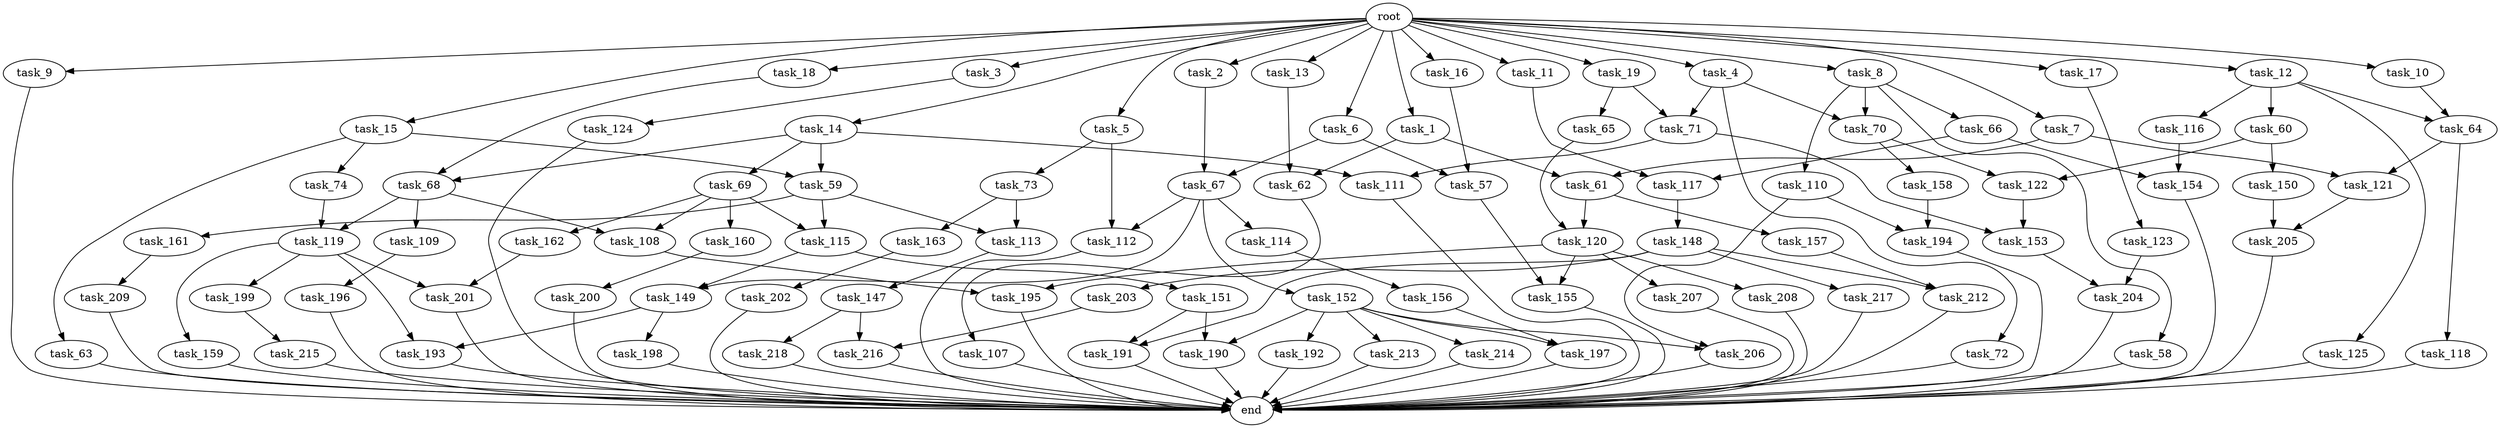 digraph G {
  root [size="0.000000"];
  task_1 [size="2.048000"];
  task_2 [size="2.048000"];
  task_3 [size="2.048000"];
  task_4 [size="2.048000"];
  task_5 [size="2.048000"];
  task_6 [size="2.048000"];
  task_7 [size="2.048000"];
  task_8 [size="2.048000"];
  task_9 [size="2.048000"];
  task_10 [size="2.048000"];
  task_11 [size="2.048000"];
  task_12 [size="2.048000"];
  task_13 [size="2.048000"];
  task_14 [size="2.048000"];
  task_15 [size="2.048000"];
  task_16 [size="2.048000"];
  task_17 [size="2.048000"];
  task_18 [size="2.048000"];
  task_19 [size="2.048000"];
  task_57 [size="1821066133.504000"];
  task_58 [size="841813590.016000"];
  task_59 [size="893353197.568000"];
  task_60 [size="841813590.016000"];
  task_61 [size="1271310319.616000"];
  task_62 [size="1460288880.640000"];
  task_63 [size="274877906.944000"];
  task_64 [size="1683627180.032000"];
  task_65 [size="1099511627.776000"];
  task_66 [size="841813590.016000"];
  task_67 [size="3109556322.304000"];
  task_68 [size="1460288880.640000"];
  task_69 [size="618475290.624000"];
  task_70 [size="1941325217.792000"];
  task_71 [size="2199023255.552000"];
  task_72 [size="1099511627.776000"];
  task_73 [size="154618822.656000"];
  task_74 [size="274877906.944000"];
  task_107 [size="154618822.656000"];
  task_108 [size="343597383.680000"];
  task_109 [size="68719476.736000"];
  task_110 [size="841813590.016000"];
  task_111 [size="1717986918.400000"];
  task_112 [size="1254130450.432000"];
  task_113 [size="1460288880.640000"];
  task_114 [size="1099511627.776000"];
  task_115 [size="343597383.680000"];
  task_116 [size="841813590.016000"];
  task_117 [size="1546188226.560000"];
  task_118 [size="1717986918.400000"];
  task_119 [size="137438953.472000"];
  task_120 [size="1460288880.640000"];
  task_121 [size="2147483648.000000"];
  task_122 [size="996432412.672000"];
  task_123 [size="618475290.624000"];
  task_124 [size="841813590.016000"];
  task_125 [size="841813590.016000"];
  task_147 [size="1099511627.776000"];
  task_148 [size="1099511627.776000"];
  task_149 [size="1717986918.400000"];
  task_150 [size="841813590.016000"];
  task_151 [size="618475290.624000"];
  task_152 [size="1099511627.776000"];
  task_153 [size="1941325217.792000"];
  task_154 [size="223338299.392000"];
  task_155 [size="584115552.256000"];
  task_156 [size="68719476.736000"];
  task_157 [size="841813590.016000"];
  task_158 [size="154618822.656000"];
  task_159 [size="618475290.624000"];
  task_160 [size="274877906.944000"];
  task_161 [size="68719476.736000"];
  task_162 [size="274877906.944000"];
  task_163 [size="1391569403.904000"];
  task_190 [size="584115552.256000"];
  task_191 [size="309237645.312000"];
  task_192 [size="429496729.600000"];
  task_193 [size="773094113.280000"];
  task_194 [size="1529008357.376000"];
  task_195 [size="584115552.256000"];
  task_196 [size="1099511627.776000"];
  task_197 [size="704374636.544000"];
  task_198 [size="154618822.656000"];
  task_199 [size="618475290.624000"];
  task_200 [size="618475290.624000"];
  task_201 [size="773094113.280000"];
  task_202 [size="274877906.944000"];
  task_203 [size="154618822.656000"];
  task_204 [size="1546188226.560000"];
  task_205 [size="343597383.680000"];
  task_206 [size="858993459.200000"];
  task_207 [size="429496729.600000"];
  task_208 [size="429496729.600000"];
  task_209 [size="1099511627.776000"];
  task_212 [size="429496729.600000"];
  task_213 [size="429496729.600000"];
  task_214 [size="429496729.600000"];
  task_215 [size="68719476.736000"];
  task_216 [size="1546188226.560000"];
  task_217 [size="154618822.656000"];
  task_218 [size="1391569403.904000"];
  end [size="0.000000"];

  root -> task_1 [size="1.000000"];
  root -> task_2 [size="1.000000"];
  root -> task_3 [size="1.000000"];
  root -> task_4 [size="1.000000"];
  root -> task_5 [size="1.000000"];
  root -> task_6 [size="1.000000"];
  root -> task_7 [size="1.000000"];
  root -> task_8 [size="1.000000"];
  root -> task_9 [size="1.000000"];
  root -> task_10 [size="1.000000"];
  root -> task_11 [size="1.000000"];
  root -> task_12 [size="1.000000"];
  root -> task_13 [size="1.000000"];
  root -> task_14 [size="1.000000"];
  root -> task_15 [size="1.000000"];
  root -> task_16 [size="1.000000"];
  root -> task_17 [size="1.000000"];
  root -> task_18 [size="1.000000"];
  root -> task_19 [size="1.000000"];
  task_1 -> task_61 [size="411041792.000000"];
  task_1 -> task_62 [size="411041792.000000"];
  task_2 -> task_67 [size="838860800.000000"];
  task_3 -> task_124 [size="411041792.000000"];
  task_4 -> task_70 [size="536870912.000000"];
  task_4 -> task_71 [size="536870912.000000"];
  task_4 -> task_72 [size="536870912.000000"];
  task_5 -> task_73 [size="75497472.000000"];
  task_5 -> task_112 [size="75497472.000000"];
  task_6 -> task_57 [size="679477248.000000"];
  task_6 -> task_67 [size="679477248.000000"];
  task_7 -> task_61 [size="209715200.000000"];
  task_7 -> task_121 [size="209715200.000000"];
  task_8 -> task_58 [size="411041792.000000"];
  task_8 -> task_66 [size="411041792.000000"];
  task_8 -> task_70 [size="411041792.000000"];
  task_8 -> task_110 [size="411041792.000000"];
  task_9 -> end [size="1.000000"];
  task_10 -> task_64 [size="411041792.000000"];
  task_11 -> task_117 [size="679477248.000000"];
  task_12 -> task_60 [size="411041792.000000"];
  task_12 -> task_64 [size="411041792.000000"];
  task_12 -> task_116 [size="411041792.000000"];
  task_12 -> task_125 [size="411041792.000000"];
  task_13 -> task_62 [size="301989888.000000"];
  task_14 -> task_59 [size="301989888.000000"];
  task_14 -> task_68 [size="301989888.000000"];
  task_14 -> task_69 [size="301989888.000000"];
  task_14 -> task_111 [size="301989888.000000"];
  task_15 -> task_59 [size="134217728.000000"];
  task_15 -> task_63 [size="134217728.000000"];
  task_15 -> task_74 [size="134217728.000000"];
  task_16 -> task_57 [size="209715200.000000"];
  task_17 -> task_123 [size="301989888.000000"];
  task_18 -> task_68 [size="411041792.000000"];
  task_19 -> task_65 [size="536870912.000000"];
  task_19 -> task_71 [size="536870912.000000"];
  task_57 -> task_155 [size="75497472.000000"];
  task_58 -> end [size="1.000000"];
  task_59 -> task_113 [size="33554432.000000"];
  task_59 -> task_115 [size="33554432.000000"];
  task_59 -> task_161 [size="33554432.000000"];
  task_60 -> task_122 [size="411041792.000000"];
  task_60 -> task_150 [size="411041792.000000"];
  task_61 -> task_120 [size="411041792.000000"];
  task_61 -> task_157 [size="411041792.000000"];
  task_62 -> task_107 [size="75497472.000000"];
  task_63 -> end [size="1.000000"];
  task_64 -> task_118 [size="838860800.000000"];
  task_64 -> task_121 [size="838860800.000000"];
  task_65 -> task_120 [size="301989888.000000"];
  task_66 -> task_117 [size="75497472.000000"];
  task_66 -> task_154 [size="75497472.000000"];
  task_67 -> task_112 [size="536870912.000000"];
  task_67 -> task_114 [size="536870912.000000"];
  task_67 -> task_149 [size="536870912.000000"];
  task_67 -> task_152 [size="536870912.000000"];
  task_68 -> task_108 [size="33554432.000000"];
  task_68 -> task_109 [size="33554432.000000"];
  task_68 -> task_119 [size="33554432.000000"];
  task_69 -> task_108 [size="134217728.000000"];
  task_69 -> task_115 [size="134217728.000000"];
  task_69 -> task_160 [size="134217728.000000"];
  task_69 -> task_162 [size="134217728.000000"];
  task_70 -> task_122 [size="75497472.000000"];
  task_70 -> task_158 [size="75497472.000000"];
  task_71 -> task_111 [size="536870912.000000"];
  task_71 -> task_153 [size="536870912.000000"];
  task_72 -> end [size="1.000000"];
  task_73 -> task_113 [size="679477248.000000"];
  task_73 -> task_163 [size="679477248.000000"];
  task_74 -> task_119 [size="33554432.000000"];
  task_107 -> end [size="1.000000"];
  task_108 -> task_195 [size="75497472.000000"];
  task_109 -> task_196 [size="536870912.000000"];
  task_110 -> task_194 [size="209715200.000000"];
  task_110 -> task_206 [size="209715200.000000"];
  task_111 -> end [size="1.000000"];
  task_112 -> end [size="1.000000"];
  task_113 -> task_147 [size="536870912.000000"];
  task_114 -> task_156 [size="33554432.000000"];
  task_115 -> task_149 [size="301989888.000000"];
  task_115 -> task_151 [size="301989888.000000"];
  task_116 -> task_154 [size="33554432.000000"];
  task_117 -> task_148 [size="536870912.000000"];
  task_118 -> end [size="1.000000"];
  task_119 -> task_159 [size="301989888.000000"];
  task_119 -> task_193 [size="301989888.000000"];
  task_119 -> task_199 [size="301989888.000000"];
  task_119 -> task_201 [size="301989888.000000"];
  task_120 -> task_155 [size="209715200.000000"];
  task_120 -> task_195 [size="209715200.000000"];
  task_120 -> task_207 [size="209715200.000000"];
  task_120 -> task_208 [size="209715200.000000"];
  task_121 -> task_205 [size="33554432.000000"];
  task_122 -> task_153 [size="411041792.000000"];
  task_123 -> task_204 [size="679477248.000000"];
  task_124 -> end [size="1.000000"];
  task_125 -> end [size="1.000000"];
  task_147 -> task_216 [size="679477248.000000"];
  task_147 -> task_218 [size="679477248.000000"];
  task_148 -> task_191 [size="75497472.000000"];
  task_148 -> task_203 [size="75497472.000000"];
  task_148 -> task_212 [size="75497472.000000"];
  task_148 -> task_217 [size="75497472.000000"];
  task_149 -> task_193 [size="75497472.000000"];
  task_149 -> task_198 [size="75497472.000000"];
  task_150 -> task_205 [size="134217728.000000"];
  task_151 -> task_190 [size="75497472.000000"];
  task_151 -> task_191 [size="75497472.000000"];
  task_152 -> task_190 [size="209715200.000000"];
  task_152 -> task_192 [size="209715200.000000"];
  task_152 -> task_197 [size="209715200.000000"];
  task_152 -> task_206 [size="209715200.000000"];
  task_152 -> task_213 [size="209715200.000000"];
  task_152 -> task_214 [size="209715200.000000"];
  task_153 -> task_204 [size="75497472.000000"];
  task_154 -> end [size="1.000000"];
  task_155 -> end [size="1.000000"];
  task_156 -> task_197 [size="134217728.000000"];
  task_157 -> task_212 [size="134217728.000000"];
  task_158 -> task_194 [size="536870912.000000"];
  task_159 -> end [size="1.000000"];
  task_160 -> task_200 [size="301989888.000000"];
  task_161 -> task_209 [size="536870912.000000"];
  task_162 -> task_201 [size="75497472.000000"];
  task_163 -> task_202 [size="134217728.000000"];
  task_190 -> end [size="1.000000"];
  task_191 -> end [size="1.000000"];
  task_192 -> end [size="1.000000"];
  task_193 -> end [size="1.000000"];
  task_194 -> end [size="1.000000"];
  task_195 -> end [size="1.000000"];
  task_196 -> end [size="1.000000"];
  task_197 -> end [size="1.000000"];
  task_198 -> end [size="1.000000"];
  task_199 -> task_215 [size="33554432.000000"];
  task_200 -> end [size="1.000000"];
  task_201 -> end [size="1.000000"];
  task_202 -> end [size="1.000000"];
  task_203 -> task_216 [size="75497472.000000"];
  task_204 -> end [size="1.000000"];
  task_205 -> end [size="1.000000"];
  task_206 -> end [size="1.000000"];
  task_207 -> end [size="1.000000"];
  task_208 -> end [size="1.000000"];
  task_209 -> end [size="1.000000"];
  task_212 -> end [size="1.000000"];
  task_213 -> end [size="1.000000"];
  task_214 -> end [size="1.000000"];
  task_215 -> end [size="1.000000"];
  task_216 -> end [size="1.000000"];
  task_217 -> end [size="1.000000"];
  task_218 -> end [size="1.000000"];
}
